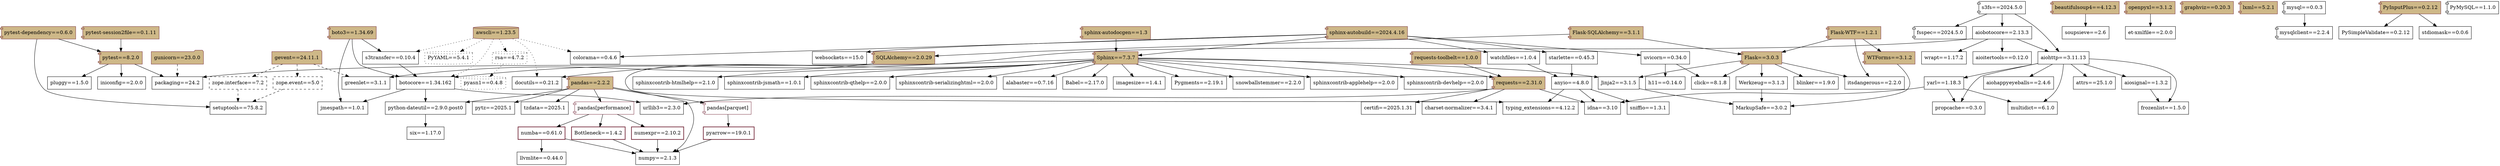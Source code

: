 digraph package_dependencies {
    graph [rankdir=TB]

    /* Node Types
        When multiple adjustments are present, order is label, style, shape

        Packages used in code: `style="bold"`
        Dockerfile package dependencies: `style="dashed"`
        AWS Glue package dependencies: `style="dotted"`
        
        From 'requirements.txt`: `shape="component"`
        From AWS Glue: `shape="cylinder"`
        From Dockerfile: `shape="folder"`
        Dependencies: `shape="box"`
    */
    /* Edge Types
        Dependency relationships go from installed package to dependency (required by) package and are listed under the former.

        Dependencies of Dockerfile packages: `style="dashed"`
        Dependencies of AWS Glue packages: `style="dotted"`
    */

    aiobotocore [
        label="\N==2.13.3"
        shape="box"
    ]
    aiobotocore -> aiohttp
    aiobotocore -> aioitertools
    aiobotocore -> botocore
    aiobotocore -> wrapt

    aiohappyeyeballs [
        label="\N==2.4.6"
        shape="box"
    ]

    aiohttp [
        label="\N==3.11.13"
        shape="box"
    ]
    aiohttp -> aiohappyeyeballs
    aiohttp -> aiosignal
    aiohttp -> attrs
    aiohttp -> frozenlist
    aiohttp -> multidict
    aiohttp -> propcache
    aiohttp -> yarl

    aioitertools [
        label="\N==0.12.0"
        shape="box"
    ]

    aiosignal [
        label="\N==1.3.2"
        shape="box"
    ]
    aiosignal -> frozenlist

    alabaster [
        label="\N==0.7.16"
        shape="box"
    ]

    anyio [
        label="\N==4.8.0"
        shape="box"
    ]
    anyio -> "typing_extensions"
    anyio -> idna
    anyio -> sniffio

    attrs [
        label="\N==25.1.0"
        shape="box"
    ]

    awscli [
        label="\N==1.23.5"
        style="filled"
        color="#782f40"
        fillcolor="#ceb888"
        shape="cylinder"
    ]
    awscli -> botocore [style="dotted"]
    awscli -> colorama [style="dotted"]
    awscli -> docutils [style="dotted"]
    awscli -> PyYAML [style="dotted"]
    awscli -> rsa [style="dotted"]
    awscli -> s3transfer [style="dotted"]

    Babel [
        label="\N==2.17.0"
        shape="box"
    ]

    beautifulsoup4 [
        label="\N==4.12.3"
        style="filled"
        color="#782f40"
        fillcolor="#ceb888"
        shape="component"
    ]
    beautifulsoup4 -> soupsieve

    blinker [
        label="\N==1.9.0"
        shape="box"
    ]

    boto3 [
        label="\N==1.34.69"
        style="filled"
        color="#782f40"
        fillcolor="#ceb888"
        shape="component"
    ]
    boto3 -> botocore
    boto3 -> jmespath
    boto3 -> s3transfer

    botocore [
        label="\N==1.34.162"
        shape="box"
    ]
    botocore -> jmespath
    botocore -> "python-dateutil"
    botocore -> urllib3

    Bottleneck [
        label="\N==1.4.2"
        style="bold"
        color="#782f40"
        shape="box"
    ]
    Bottleneck -> numpy

    certifi [
        label="\N==2025.1.31"
        shape="box"
    ]

    "charset-normalizer" [
        label="\N==3.4.1"
        shape="box"
    ]

    click [
        label="\N==8.1.8"
        shape="box"
    ]

    colorama [
        label="\N==0.4.6"
        shape="box"
    ]

    docutils [
        label="\N==0.21.2"
        shape="box"
    ]

    "et-xmlfile" [
        label="\N==2.0.0"
        shape="box"
    ]

    Flask [
        label="\N==3.0.3"
        style="filled"
        color="#782f40"
        fillcolor="#ceb888"
        shape="component"
    ]
    Flask -> blinker
    Flask -> click
    Flask -> itsdangerous
    Flask -> Jinja2
    Flask -> Werkzeug

    "Flask-SQLAlchemy" [
        label="\N==3.1.1"
        style="filled"
        color="#782f40"
        fillcolor="#ceb888"
        shape="component"
    ]
    "Flask-SQLAlchemy" -> Flask
    "Flask-SQLAlchemy" -> SQLAlchemy

    "Flask-WTF" [
        label="\N==1.2.1"
        style="filled"
        color="#782f40"
        fillcolor="#ceb888"
        shape="component"
    ]
    "Flask-WTF" -> Flask
    "Flask-WTF" -> itsdangerous
    "Flask-WTF" -> WTForms

    frozenlist [
        label="\N==1.5.0"
        shape="box"
    ]

    fsspec [
        label="\N==2024.5.0"
        shape="component"
    ]

    gevent [
        label="\N==24.11.1"
        style="filled"
        color="#782f40"
        fillcolor="#ceb888"
        shape="folder"
    ]
    gevent -> greenlet [style="dashed"]
    gevent -> "zope.event" [style="dashed"]
    gevent -> "zope.interface" [style="dashed"]

    graphviz [
        label="\N==0.20.3"
        style="filled"
        color="#782f40"
        fillcolor="#ceb888"
        shape="component"
    ]

    greenlet [
        label="\N==3.1.1"
        shape="box"
    ]

    gunicorn [
        label="\N==23.0.0"
        style="filled"
        color="#782f40"
        fillcolor="#ceb888"
        shape="folder"
    ]
    gunicorn -> packaging [style="dashed"]

    h11 [
        label="\N==0.14.0"
        shape="box"
    ]

    idna [
        label="\N==3.10"
        shape="box"
    ]

    imagesize [
        label="\N==1.4.1"
        shape="box"
    ]

    iniconfig [
        label="\N==2.0.0"
        shape="box"
    ]

    itsdangerous [
        label="\N==2.2.0"
        shape="box"
    ]

    Jinja2 [
        label="\N==3.1.5"
        shape="box"
    ]
    Jinja2 -> MarkupSafe

    jmespath [
        label="\N==1.0.1"
        shape="box"
    ]

    llvmlite [
        label="\N==0.44.0"
        shape="box"
    ]

    lxml [
        label="\N==5.2.1"
        style="filled"
        color="#782f40"
        fillcolor="#ceb888"
        shape="component"
    ]

    MarkupSafe [
        label="\N==3.0.2"
        shape="box"
    ]

    multidict [
        label="\N==6.1.0"
        shape="box"
    ]

    mysql [
        label="\N==0.0.3"
        shape="component"
    ]
    mysql -> mysqlclient

    mysqlclient [
        label="\N==2.2.4"
        shape="component"
    ]

    numba [
        label="\N==0.61.0"
        style="bold"
        color="#782f40"
        shape="box"
    ]
    numba -> llvmlite
    numba -> numpy

    numexpr [
        label="\N==2.10.2"
        style="bold"
        color="#782f40"
        shape="box"
    ]
    numexpr -> numpy

    numpy [
        label="\N==2.1.3"
        shape="box"
    ]

    openpyxl [
        label="\N==3.1.2"
        style="filled"
        color="#782f40"
        fillcolor="#ceb888"
        shape="component"
    ]
    openpyxl -> "et-xmlfile"

    packaging [
        label="\N==24.2"
        shape="box"
    ]

    pandas [
        label="\N==2.2.2"
        style="filled"
        color="#782f40"
        fillcolor="#ceb888"
        shape="component"
    ]
    pandas -> numpy
    pandas -> "pandas[parquet]"
    pandas -> "pandas[performance]"
    pandas -> "python-dateutil"
    pandas -> pytz
    pandas -> tzdata

    "pandas[parquet]" [
        color="#782f40"
        shape="component"
    ]
    "pandas[parquet]" -> pyarrow

    "pandas[performance]" [
        color="#782f40"
        shape="component"
    ]
    "pandas[performance]" -> Bottleneck
    "pandas[performance]" -> numba
    "pandas[performance]" -> numexpr

    pluggy [
        label="\N==1.5.0"
        shape="box"
    ]

    propcache [
        label="\N==0.3.0"
        shape="box"
    ]

    pyarrow [
        label="\N==19.0.1"
        style="bold"
        color="#782f40"
        shape="box"
    ]
    pyarrow -> numpy

    pyasn1 [
        label="\N==0.4.8"
        style="dotted"
        shape="cylinder"
    ]

    Pygments [
        label="\N==2.19.1"
        shape="box"
    ]

    PyInputPlus [
        label="\N==0.2.12"
        style="filled"
        color="#782f40"
        fillcolor="#ceb888"
        shape="component"
    ]
    PyInputPlus -> PySimpleValidate
    PyInputPlus -> stdiomask

    PyMySQL [
        label="\N==1.1.0"
        shape="component"
    ]

    PySimpleValidate [
        label="\N==0.2.12"
        shape="box"
    ]

    pytest [
        label="\N==8.2.0"
        style="filled"
        color="#782f40"
        fillcolor="#ceb888"
        shape="component"
    ]
    pytest -> iniconfig
    pytest -> packaging
    pytest -> pluggy

    "pytest-dependency" [
        label="\N==0.6.0"
        style="filled"
        color="#782f40"
        fillcolor="#ceb888"
        shape="component"
    ]
    "pytest-dependency" -> pytest
    "pytest-dependency" -> setuptools

    "pytest-session2file" [
        label="\N==0.1.11"
        style="filled"
        color="#782f40"
        fillcolor="#ceb888"
        shape="component"
    ]
    "pytest-session2file" -> pytest

    "python-dateutil" [
        label="\N==2.9.0.post0"
        shape="box"
    ]
    "python-dateutil" -> six

    pytz [
        label="\N==2025.1"
        shape="box"
    ]

    PyYAML [
        label="\N==5.4.1"
        style="dotted"
        shape="cylinder"
    ]

    requests [
        label="\N==2.31.0"
        style="filled"
        color="#782f40"
        fillcolor="#ceb888"
        shape="component"
    ]
    requests -> "charset-normalizer"
    requests -> certifi
    requests -> idna
    requests -> urllib3

    "requests-toolbelt" [
        label="\N==1.0.0"
        style="filled"
        color="#782f40"
        fillcolor="#ceb888"
        shape="component"
    ]
    "requests-toolbelt" -> requests

    rsa [
        label="\N==4.7.2"
        style="dotted"
        shape="cylinder"
    ]
    rsa -> pyasn1 [style="dotted"]

    s3fs [
        label="\N==2024.5.0"
        shape="component"
    ]
    s3fs -> aiobotocore
    s3fs -> aiohttp
    s3fs -> fsspec

    s3transfer [
        label="\N==0.10.4"
        shape="box"
    ]
    s3transfer -> botocore

    setuptools [
        label="\N==75.8.2"
        shape="box"
    ]

    six [
        label="\N==1.17.0"
        shape="box"
    ]

    sniffio [
        label="\N==1.3.1"
        shape="box"
    ]

    snowballstemmer [
        label="\N==2.2.0"
        shape="box"
    ]

    soupsieve [
        label="\N==2.6"
        shape="box"
    ]

    Sphinx [
        label="\N==7.3.7"
        style="filled"
        color="#782f40"
        fillcolor="#ceb888"
        shape="component"
    ]
    Sphinx -> alabaster
    Sphinx -> Babel
    Sphinx -> docutils
    Sphinx -> imagesize
    Sphinx -> Jinja2
    Sphinx -> packaging
    Sphinx -> Pygments
    Sphinx -> requests
    Sphinx -> snowballstemmer
    Sphinx -> "sphinxcontrib-applehelp"
    Sphinx -> "sphinxcontrib-devhelp"
    Sphinx -> "sphinxcontrib-htmlhelp"
    Sphinx -> "sphinxcontrib-jsmath"
    Sphinx -> "sphinxcontrib-qthelp"
    Sphinx -> "sphinxcontrib-serializinghtml"

    "sphinx-autobuild" [
        label="\N==2024.4.16"
        style="filled"
        color="#782f40"
        fillcolor="#ceb888"
        shape="component"
    ]
    "sphinx-autobuild" -> colorama
    "sphinx-autobuild" -> Sphinx
    "sphinx-autobuild" -> starlette
    "sphinx-autobuild" -> uvicorn
    "sphinx-autobuild" -> watchfiles
    "sphinx-autobuild" -> websockets

    "sphinx-autodocgen" [
        label="\N==1.3"
        style="filled"
        color="#782f40"
        fillcolor="#ceb888"
        shape="component"
    ]
    "sphinx-autodocgen" -> Sphinx

    "sphinxcontrib-applehelp" [
        label="\N==2.0.0"
        shape="box"
    ]

    "sphinxcontrib-devhelp" [
        label="\N==2.0.0"
        shape="box"
    ]

    "sphinxcontrib-htmlhelp" [
        label="\N==2.1.0"
        shape="box"
    ]

    "sphinxcontrib-jsmath" [
        label="\N==1.0.1"
        shape="box"
    ]

    "sphinxcontrib-qthelp" [
        label="\N==2.0.0"
        shape="box"
    ]

    "sphinxcontrib-serializinghtml" [
        label="\N==2.0.0"
        shape="box"
    ]

    SQLAlchemy [
        label="\N==2.0.29"
        style="filled"
        color="#782f40"
        fillcolor="#ceb888"
        shape="component"
    ]
    SQLAlchemy -> greenlet
    SQLAlchemy -> "typing_extensions"

    starlette [
        label="\N==0.45.3"
        shape="box"
    ]
    starlette -> anyio

    stdiomask [
        label="\N==0.0.6"
        shape="box"
    ]

    "typing_extensions" [
        label="\N==4.12.2"
        shape="box"
    ]

    tzdata [
        label="\N==2025.1"
        shape="box"
    ]

    urllib3 [
        label="\N==2.3.0"
        shape="box"
    ]

    uvicorn [
        label="\N==0.34.0"
        shape="box"
    ]
    uvicorn -> click
    uvicorn -> h11

    watchfiles [
        label="\N==1.0.4"
        shape="box"
    ]
    watchfiles -> anyio

    websockets [
        label="\N==15.0"
        shape="box"
    ]

    Werkzeug [
        label="\N==3.1.3"
        shape="box"
    ]
    Werkzeug -> MarkupSafe

    wrapt [
        label="\N==1.17.2"
        shape="box"
    ]

    WTForms [
        label="\N==3.1.2"
        style="filled"
        color="#782f40"
        fillcolor="#ceb888"
        shape="component"
    ]
    WTForms -> MarkupSafe

    yarl [
        label="\N==1.18.3"
        shape="box"
    ]
    yarl -> idna
    yarl -> multidict
    yarl -> propcache

    "zope.event" [
        label="\N==5.0"
        style="dashed"
        shape="box"
    ]
    "zope.event" -> setuptools [style="dashed"]

    "zope.interface" [
        label="\N==7.2"
        style="dashed"
        shape="box"
    ]
    "zope.interface" -> setuptools [style="dashed"]
}
